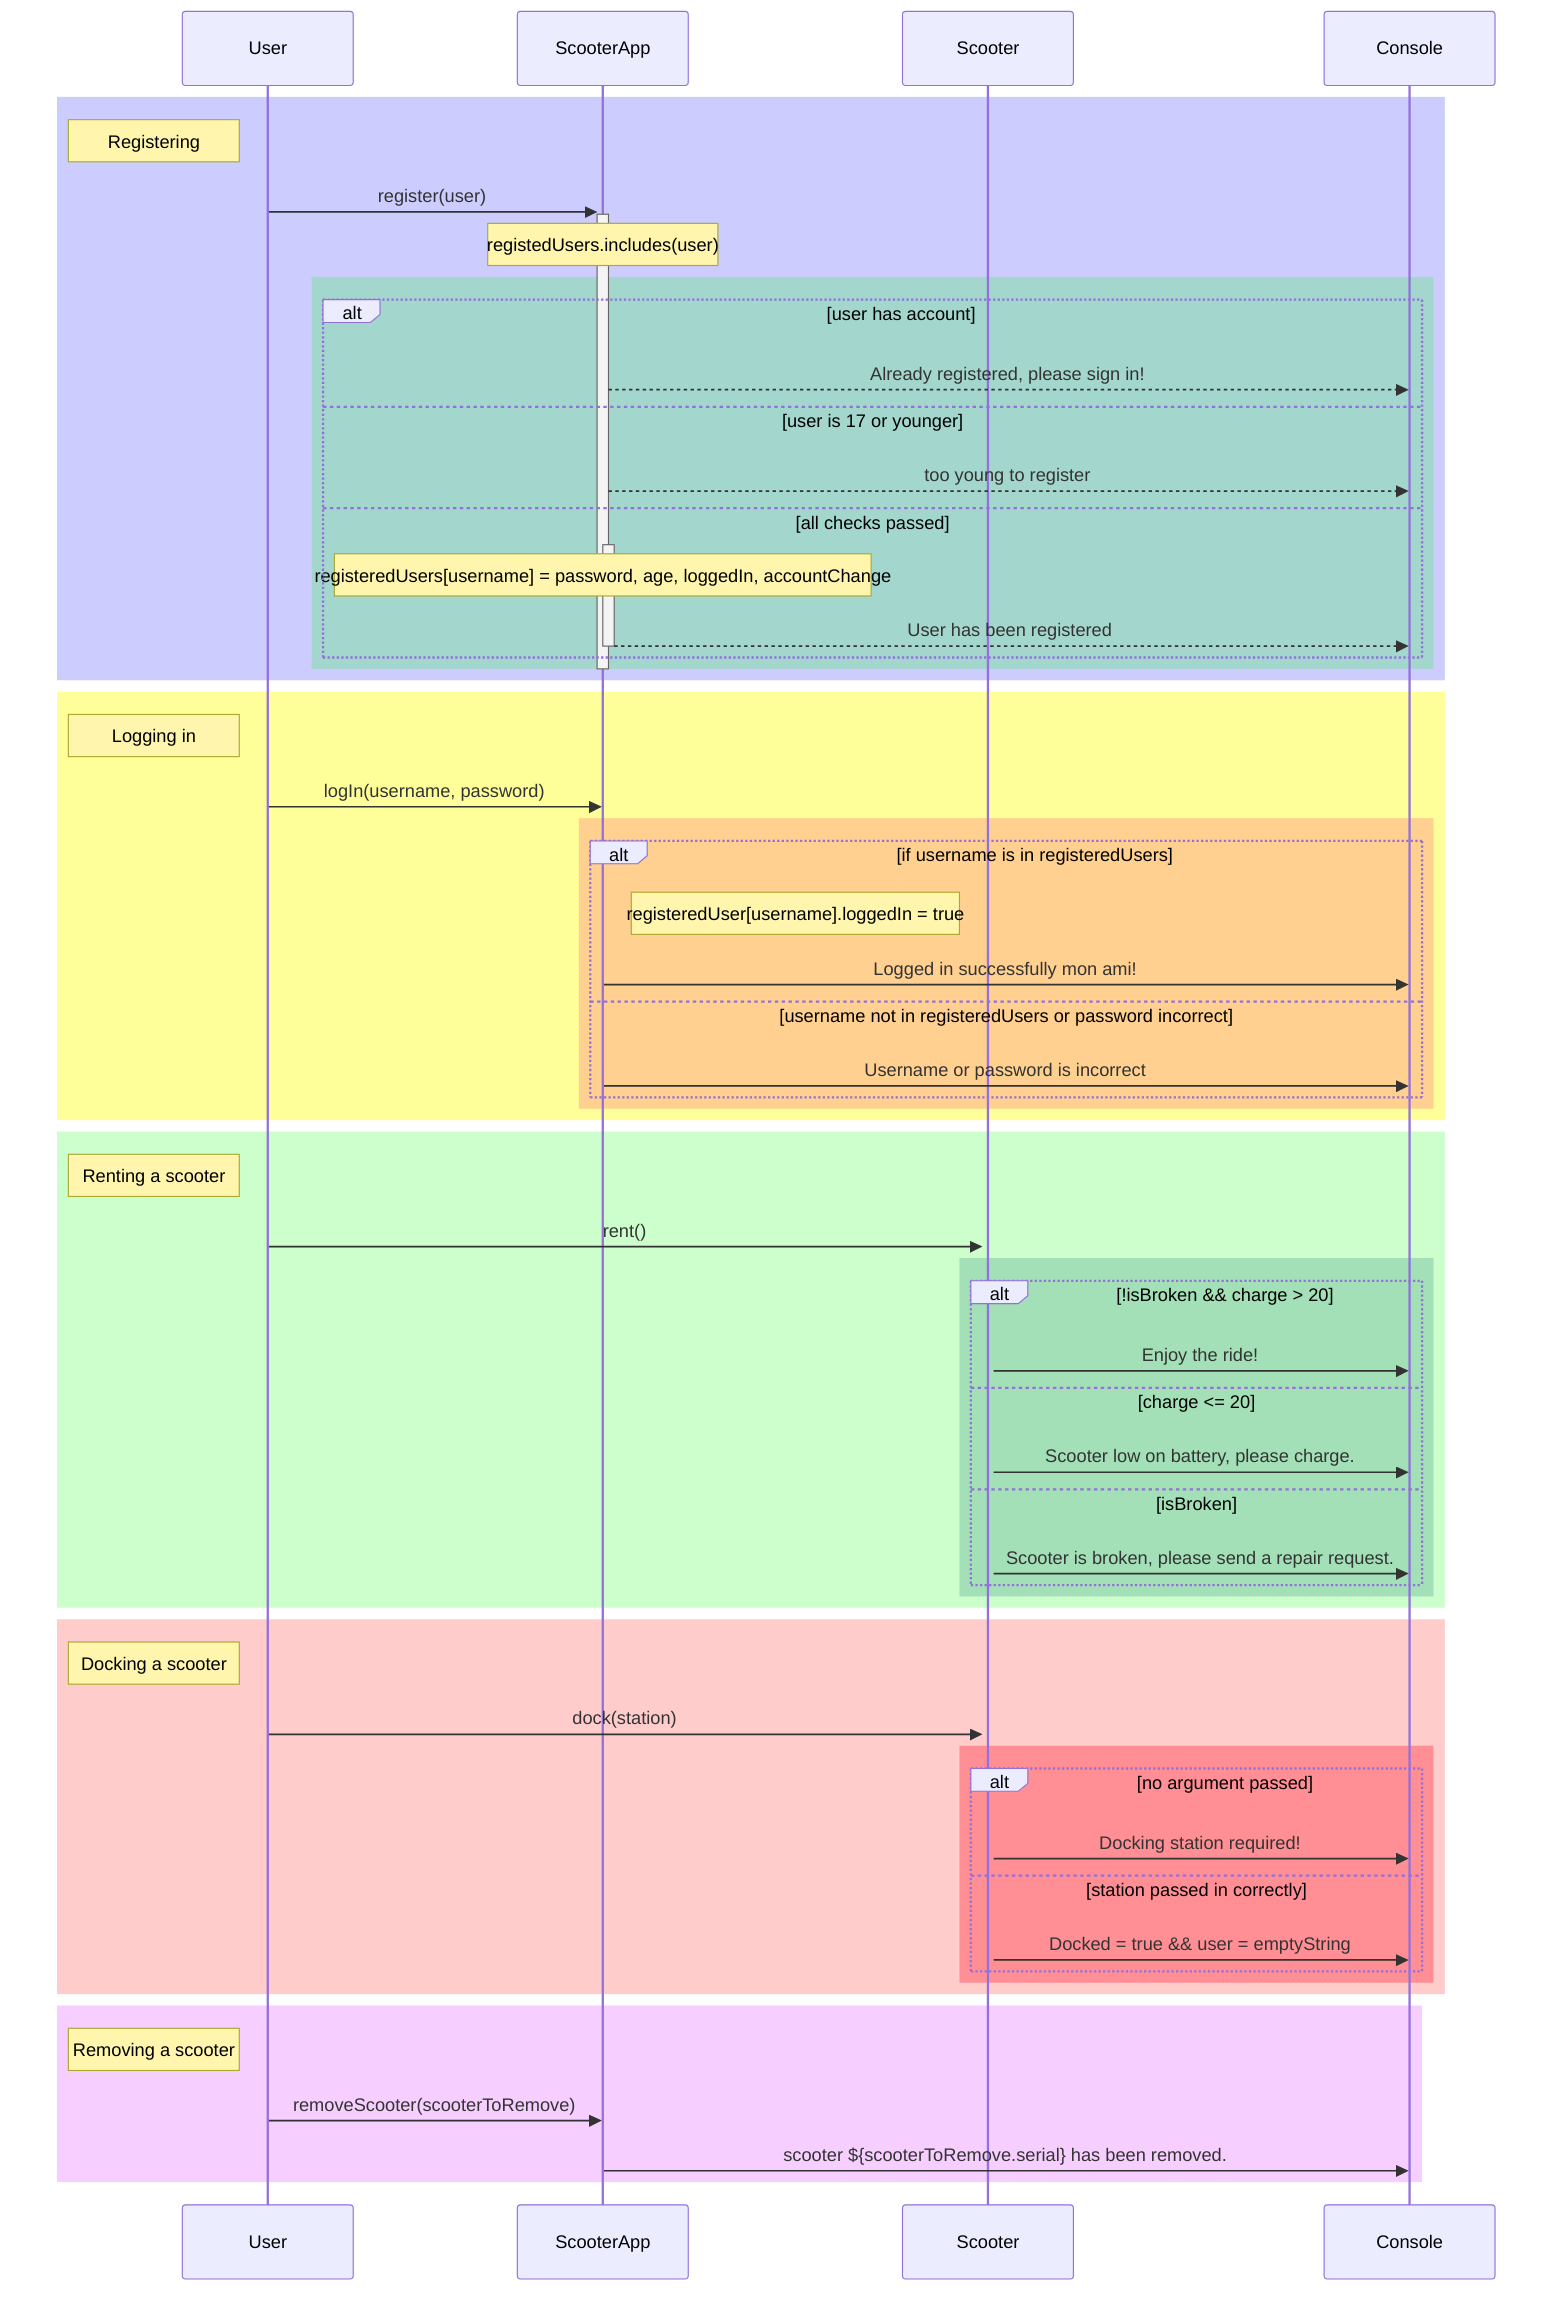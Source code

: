 sequenceDiagram
	participant U as User
	participant App as ScooterApp
	participant S as Scooter
	participant C as Console

	rect rgba(0, 0, 255, 0.2)
		note left of U: Registering

		U ->>+ App: register(user)
		Note over App: registedUsers.includes(user)
		rect rgba(0, 255, 0, 0.2)
			alt user has account
				App -->> C: Already registered, please sign in!
			else user is 17 or younger
				App -->> C: too young to register
			else all checks passed
				activate App
				note over App: registeredUsers[username] = password, age, loggedIn, accountChange
				App -->> C: User has been registered
				deactivate App
			end
		end
		deactivate App
	end

	rect rgba(255, 255, 0, 0.4)
		note left of U: Logging in
		U ->> App: logIn(username, password)
		rect rgba(255, 20, 100, 0.2)
			alt if username is in registeredUsers
				note right of App: registeredUser[username].loggedIn = true
				App ->> C: Logged in successfully mon ami!
			else username not in registeredUsers or password incorrect
				App ->> C: Username or password is incorrect
			end
		end
		

	end

	rect rgba(0, 255, 0, 0.2)
	note left of U: Renting a scooter
		U ->>+ S: rent()
		rect rgba(0, 100, 100, 0.2)
			alt !isBroken && charge > 20
				S ->> C: Enjoy the ride!
			else charge <= 20
				S ->> C: Scooter low on battery, please charge.
			else isBroken
				S ->> C: Scooter is broken, please send a repair request.
			end
		end
	end

	rect rgba(255, 0, 0, 0.2)
	note left of U: Docking a scooter
		U ->> S: dock(station)
		rect rgba(255, 0, 20, 0.3)
			alt no argument passed
				S ->> C: Docking station required!
			else station passed in correctly
				S ->> C: Docked = true && user = emptyString
			end
		end
	end



	%% Go back to Project Specs on codingrooms to see bonus task
	rect rgba(210, 10, 255, 0.2)
	note left of U: Removing a scooter
		U ->> App: removeScooter(scooterToRemove)
		App ->> C: scooter ${scooterToRemove.serial} has been removed.
	end